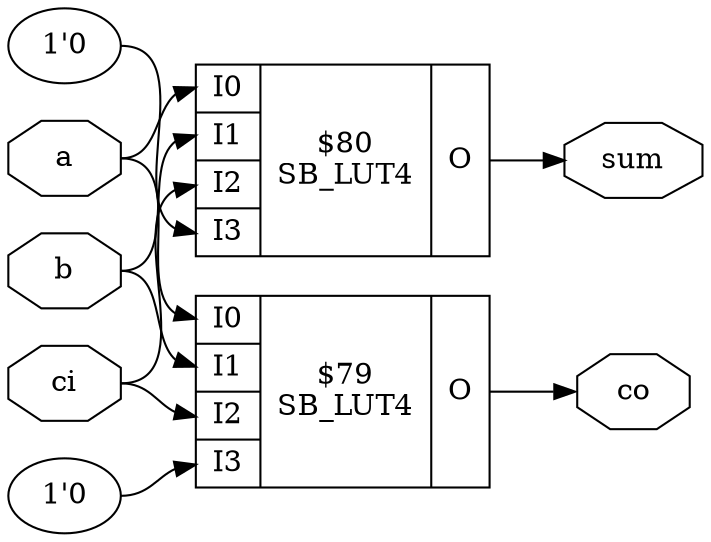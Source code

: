 digraph "fulladderB" {
rankdir="LR";
remincross=true;
n2 [ shape=octagon, label="a", color="black", fontcolor="black" ];
n3 [ shape=octagon, label="b", color="black", fontcolor="black" ];
n4 [ shape=octagon, label="ci", color="black", fontcolor="black" ];
n5 [ shape=octagon, label="co", color="black", fontcolor="black" ];
n6 [ shape=octagon, label="sum", color="black", fontcolor="black" ];
v0 [ label="1'0" ];
c12 [ shape=record, label="{{<p7> I0|<p8> I1|<p9> I2|<p10> I3}|$79\nSB_LUT4|{<p11> O}}" ];
v1 [ label="1'0" ];
c13 [ shape=record, label="{{<p7> I0|<p8> I1|<p9> I2|<p10> I3}|$80\nSB_LUT4|{<p11> O}}" ];
n2:e -> c12:p7:w [color="black", label=""];
n2:e -> c13:p7:w [color="black", label=""];
n3:e -> c12:p8:w [color="black", label=""];
n3:e -> c13:p8:w [color="black", label=""];
n4:e -> c12:p9:w [color="black", label=""];
n4:e -> c13:p9:w [color="black", label=""];
c12:p11:e -> n5:w [color="black", label=""];
c13:p11:e -> n6:w [color="black", label=""];
v0:e -> c12:p10:w [color="black", label=""];
v1:e -> c13:p10:w [color="black", label=""];
}
